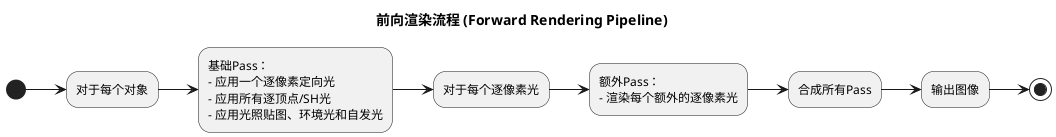 @startuml
title 前向渲染流程 (Forward Rendering Pipeline)
left to right direction

(*) --> "对于每个对象"
--> "基础Pass：
  - 应用一个逐像素定向光
  - 应用所有逐顶点/SH光
  - 应用光照贴图、环境光和自发光"
--> "对于每个逐像素光"
--> "额外Pass：
  - 渲染每个额外的逐像素光"
--> "合成所有Pass"
--> "输出图像"
--> (*)
@enduml
